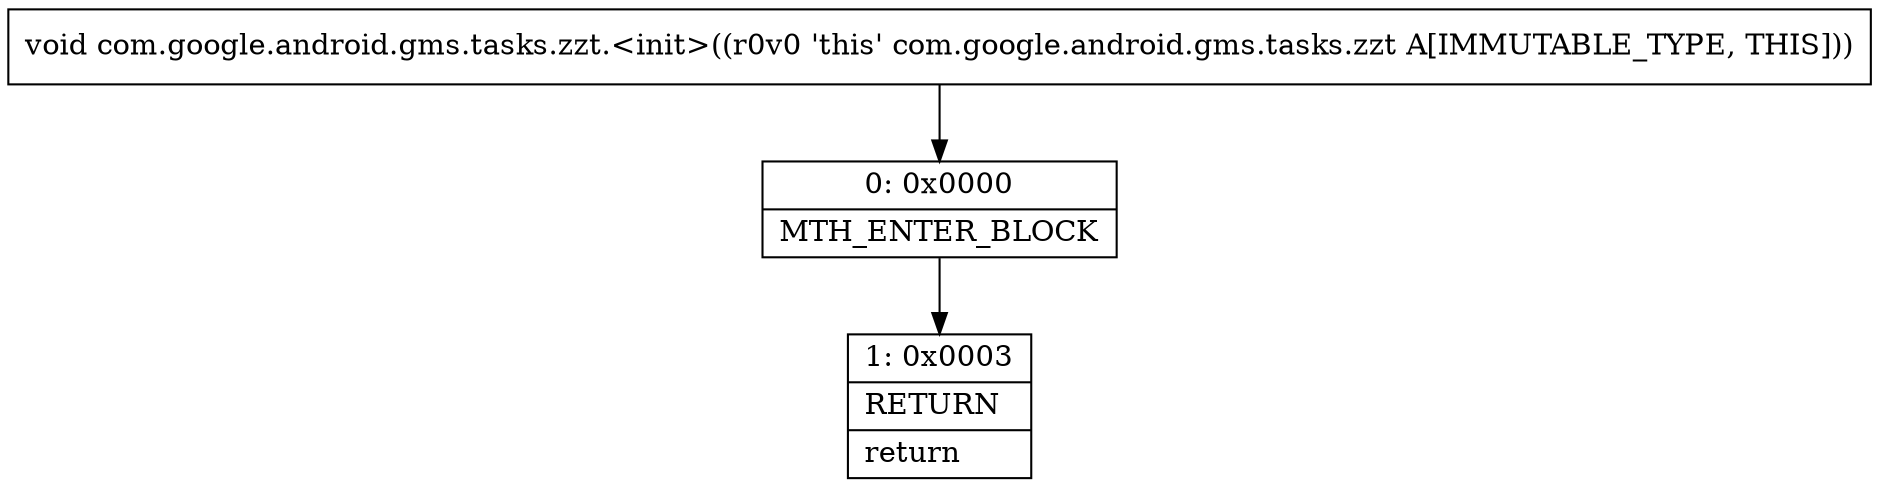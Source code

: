 digraph "CFG forcom.google.android.gms.tasks.zzt.\<init\>()V" {
Node_0 [shape=record,label="{0\:\ 0x0000|MTH_ENTER_BLOCK\l}"];
Node_1 [shape=record,label="{1\:\ 0x0003|RETURN\l|return\l}"];
MethodNode[shape=record,label="{void com.google.android.gms.tasks.zzt.\<init\>((r0v0 'this' com.google.android.gms.tasks.zzt A[IMMUTABLE_TYPE, THIS])) }"];
MethodNode -> Node_0;
Node_0 -> Node_1;
}

